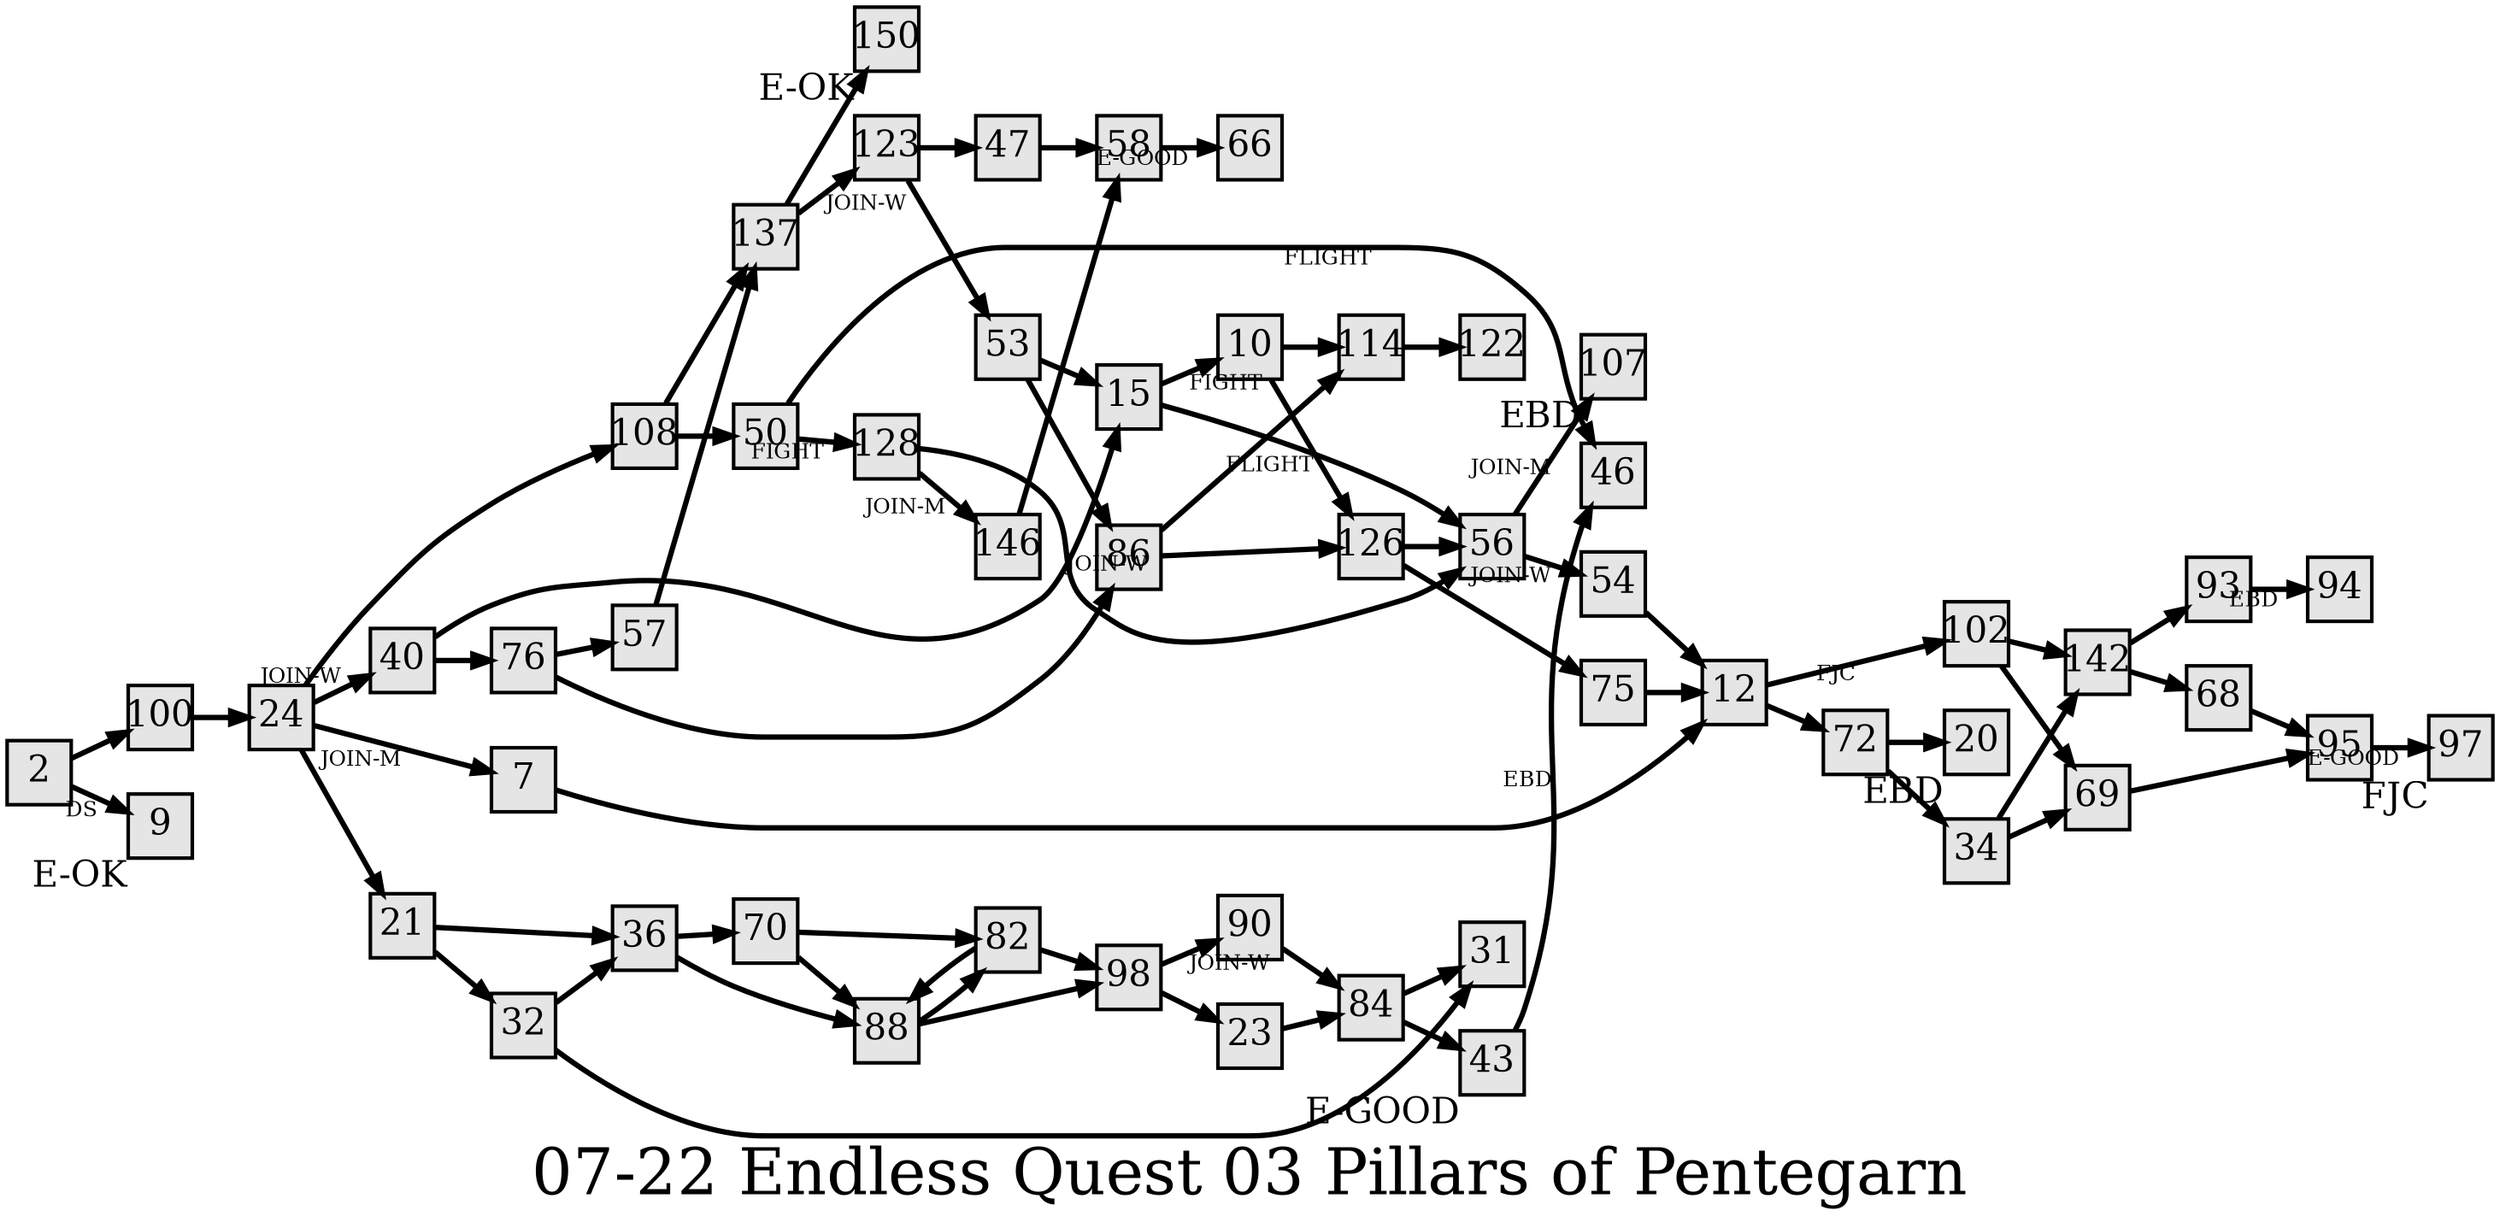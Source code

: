 digraph g{
  graph [ label="07-22 Endless Quest 03 Pillars of Pentegarn" rankdir=LR, ordering=out, fontsize=36, nodesep="0.35", ranksep="0.45"];
  node  [shape=rect, penwidth=2, fontsize=20, style=filled, fillcolor=grey90, margin="0,0", labelfloat=true, regular=true, fixedsize=true];
  edge  [labelfloat=true, penwidth=3, fontsize=12];
  // ---;
  // group  : Katz;
  // id     : 07-22;
  // gbid   : 901;
  // series : Endless Quest;
  // title  : Pillars of Pentegarn;
  // author : Rose Estes;
  // credit:;
  // - name : Juliet Way-Henthorne;
  // role : encoder;
  // date : 2017-10-18;
  // - name : Jeremy Douglass;
  // role : editor;
  // date : 2017-10-19;
  // render:;
  // - name   : fantasy;
  // styles : gvStyles-fantasy.txt;
  // engine : dot;
  // comment: >;
  
  // ---;
  
  // From | To | Label;
  
  2 -> 100;
  2 -> 9	[ xlabel="DS" ];
  7 -> 12;
  9	[ xlabel="E-OK" ];
  10 -> 114;
  10 -> 126;
  12 -> 102	[ xlabel="FJC" ];
  12 -> 72;
  15 -> 10	[ xlabel="FIGHT" ];
  15 -> 56	[ xlabel="FLIGHT" ];
  20	[ xlabel="EBD" ];
  21 -> 36;
  21 -> 32;
  23 -> 84;
  24 -> 108;
  24 -> 40	[ xlabel="JOIN-W" ];
  24 -> 7	[ xlabel="JOIN-M" ];
  24 -> 21;
  32 -> 36;
  32 -> 31;
  34 -> 142;
  34 -> 69;
  36 -> 70;
  36 -> 88;
  40 -> 15;
  40 -> 76;
  43	[ xlabel="E-GOOD" ];
  43 -> 46	[ xlabel="EBD" ];
  47 -> 58;
  50 -> 46	[ xlabel="FLIGHT" ];
  50 -> 128	[ xlabel="FIGHT" ];
  53 -> 15;
  53 -> 86;
  54 -> 12;
  56 -> 54	[ xlabel="JOIN-W" ];
  56 -> 107	[ xlabel="JOIN-M" ];
  57 -> 137;
  58 -> 66	[ xlabel="E-GOOD" ];
  68 -> 95;
  69 -> 95;
  70 -> 82;
  70 -> 88;
  72 -> 20;
  72 -> 34;
  75 -> 12;
  76 -> 57;
  76 -> 86;
  82 -> 88;
  82 -> 98;
  84 -> 31;
  84 -> 43;
  86 -> 126;
  86 -> 114;
  88 -> 82;
  88 -> 98;
  90 -> 84;
  93 -> 94	[ xlabel="EBD" ];
  95 -> 97	[ xlabel="E-GOOD" ];
  97	[ xlabel="FJC" ];
  98 -> 90	[ xlabel="JOIN-W" ];
  98 -> 23;
  100 -> 24;
  102 -> 142;
  102 -> 69;
  107	[ xlabel="EBD" ];
  108 -> 137;
  108 -> 50;
  114 -> 122;
  123 -> 47;
  123 -> 53;
  126 -> 56;
  126 -> 75;
  128 -> 56	[ xlabel="JOIN-W" ];
  128 -> 146	[ xlabel="JOIN-M" ];
  137 -> 123	[ xlabel="JOIN-W" ];
  137 -> 150;
  142 -> 93;
  142 -> 68;
  146 -> 58;
  150	[ xlabel="E-OK" ];
}

